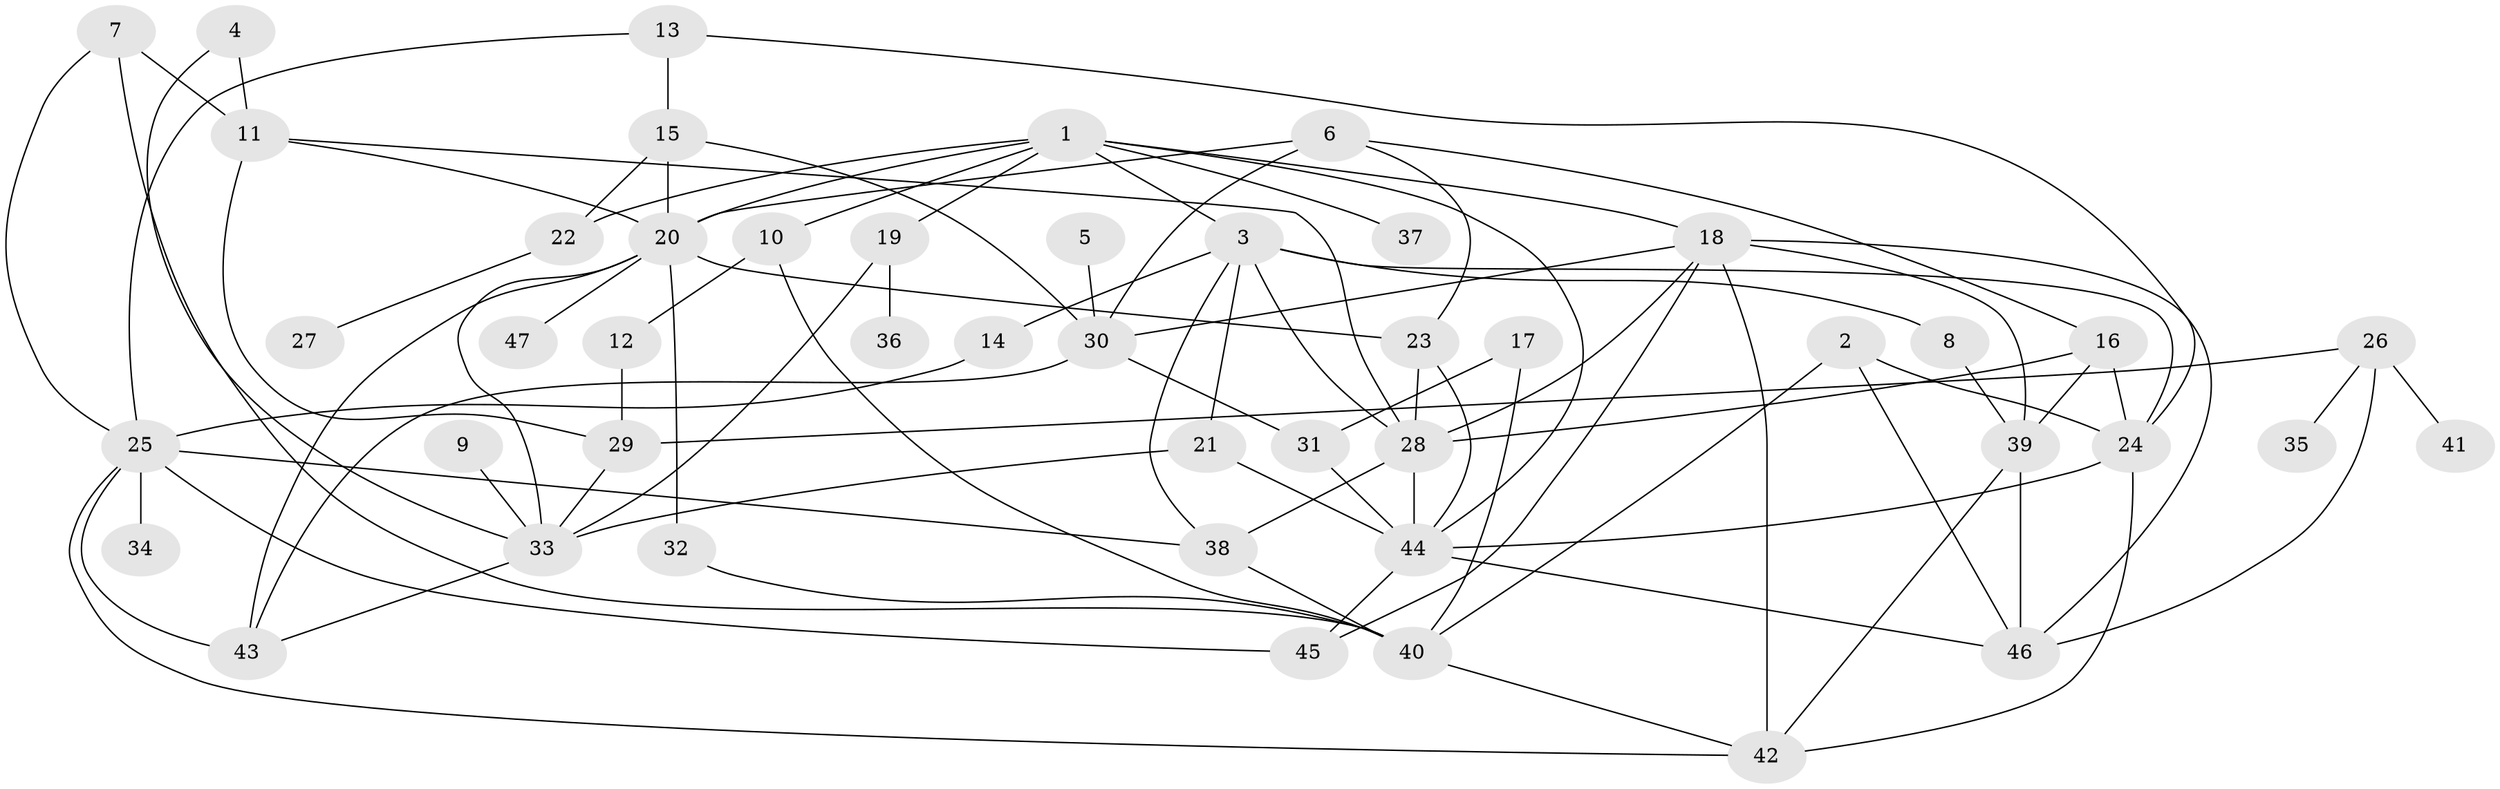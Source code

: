 // original degree distribution, {3: 0.2765957446808511, 7: 0.010638297872340425, 6: 0.031914893617021274, 4: 0.13829787234042554, 10: 0.010638297872340425, 5: 0.09574468085106383, 8: 0.010638297872340425, 2: 0.2127659574468085, 1: 0.2127659574468085}
// Generated by graph-tools (version 1.1) at 2025/49/03/09/25 03:49:22]
// undirected, 47 vertices, 90 edges
graph export_dot {
graph [start="1"]
  node [color=gray90,style=filled];
  1;
  2;
  3;
  4;
  5;
  6;
  7;
  8;
  9;
  10;
  11;
  12;
  13;
  14;
  15;
  16;
  17;
  18;
  19;
  20;
  21;
  22;
  23;
  24;
  25;
  26;
  27;
  28;
  29;
  30;
  31;
  32;
  33;
  34;
  35;
  36;
  37;
  38;
  39;
  40;
  41;
  42;
  43;
  44;
  45;
  46;
  47;
  1 -- 3 [weight=1.0];
  1 -- 10 [weight=1.0];
  1 -- 18 [weight=1.0];
  1 -- 19 [weight=1.0];
  1 -- 20 [weight=1.0];
  1 -- 22 [weight=1.0];
  1 -- 37 [weight=1.0];
  1 -- 44 [weight=1.0];
  2 -- 24 [weight=1.0];
  2 -- 40 [weight=1.0];
  2 -- 46 [weight=1.0];
  3 -- 8 [weight=1.0];
  3 -- 14 [weight=1.0];
  3 -- 21 [weight=1.0];
  3 -- 24 [weight=1.0];
  3 -- 28 [weight=1.0];
  3 -- 38 [weight=1.0];
  4 -- 11 [weight=1.0];
  4 -- 33 [weight=1.0];
  5 -- 30 [weight=1.0];
  6 -- 16 [weight=1.0];
  6 -- 20 [weight=1.0];
  6 -- 23 [weight=1.0];
  6 -- 30 [weight=1.0];
  7 -- 11 [weight=1.0];
  7 -- 25 [weight=1.0];
  7 -- 40 [weight=1.0];
  8 -- 39 [weight=1.0];
  9 -- 33 [weight=1.0];
  10 -- 12 [weight=1.0];
  10 -- 40 [weight=1.0];
  11 -- 20 [weight=1.0];
  11 -- 28 [weight=1.0];
  11 -- 29 [weight=1.0];
  12 -- 29 [weight=1.0];
  13 -- 15 [weight=1.0];
  13 -- 24 [weight=1.0];
  13 -- 25 [weight=1.0];
  14 -- 25 [weight=1.0];
  15 -- 20 [weight=1.0];
  15 -- 22 [weight=1.0];
  15 -- 30 [weight=1.0];
  16 -- 24 [weight=1.0];
  16 -- 28 [weight=1.0];
  16 -- 39 [weight=1.0];
  17 -- 31 [weight=1.0];
  17 -- 40 [weight=1.0];
  18 -- 28 [weight=1.0];
  18 -- 30 [weight=1.0];
  18 -- 39 [weight=1.0];
  18 -- 42 [weight=1.0];
  18 -- 45 [weight=1.0];
  18 -- 46 [weight=1.0];
  19 -- 33 [weight=1.0];
  19 -- 36 [weight=1.0];
  20 -- 23 [weight=1.0];
  20 -- 32 [weight=1.0];
  20 -- 33 [weight=1.0];
  20 -- 43 [weight=1.0];
  20 -- 47 [weight=1.0];
  21 -- 33 [weight=1.0];
  21 -- 44 [weight=1.0];
  22 -- 27 [weight=1.0];
  23 -- 28 [weight=1.0];
  23 -- 44 [weight=1.0];
  24 -- 42 [weight=1.0];
  24 -- 44 [weight=1.0];
  25 -- 34 [weight=1.0];
  25 -- 38 [weight=1.0];
  25 -- 42 [weight=1.0];
  25 -- 43 [weight=1.0];
  25 -- 45 [weight=1.0];
  26 -- 29 [weight=1.0];
  26 -- 35 [weight=1.0];
  26 -- 41 [weight=1.0];
  26 -- 46 [weight=1.0];
  28 -- 38 [weight=1.0];
  28 -- 44 [weight=1.0];
  29 -- 33 [weight=1.0];
  30 -- 31 [weight=1.0];
  30 -- 43 [weight=1.0];
  31 -- 44 [weight=1.0];
  32 -- 40 [weight=1.0];
  33 -- 43 [weight=1.0];
  38 -- 40 [weight=1.0];
  39 -- 42 [weight=1.0];
  39 -- 46 [weight=1.0];
  40 -- 42 [weight=1.0];
  44 -- 45 [weight=1.0];
  44 -- 46 [weight=1.0];
}
